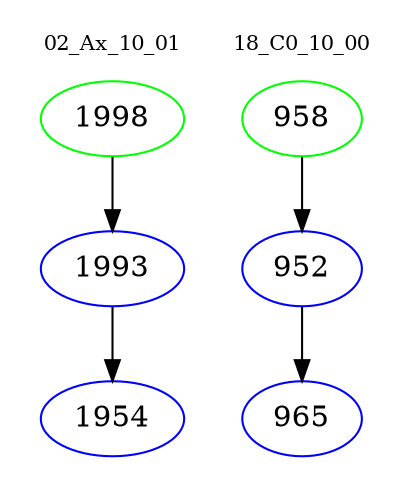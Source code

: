 digraph{
subgraph cluster_0 {
color = white
label = "02_Ax_10_01";
fontsize=10;
T0_1998 [label="1998", color="green"]
T0_1998 -> T0_1993 [color="black"]
T0_1993 [label="1993", color="blue"]
T0_1993 -> T0_1954 [color="black"]
T0_1954 [label="1954", color="blue"]
}
subgraph cluster_1 {
color = white
label = "18_C0_10_00";
fontsize=10;
T1_958 [label="958", color="green"]
T1_958 -> T1_952 [color="black"]
T1_952 [label="952", color="blue"]
T1_952 -> T1_965 [color="black"]
T1_965 [label="965", color="blue"]
}
}
